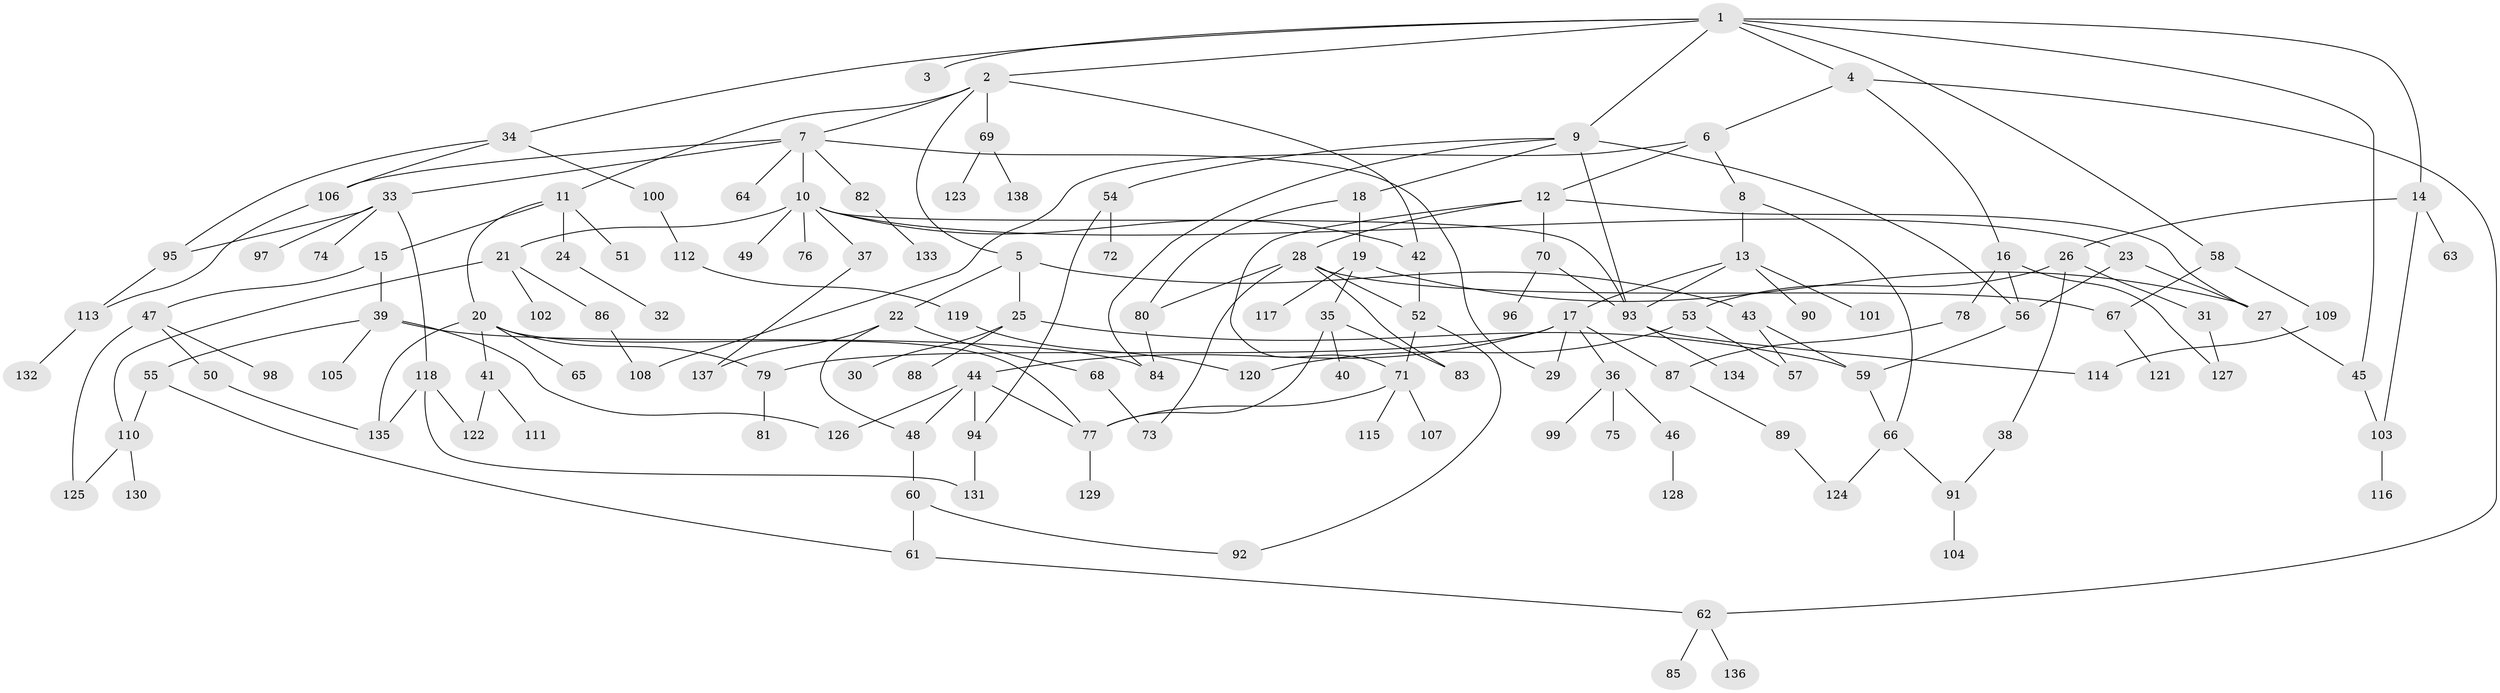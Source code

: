 // Generated by graph-tools (version 1.1) at 2025/10/02/27/25 16:10:55]
// undirected, 138 vertices, 187 edges
graph export_dot {
graph [start="1"]
  node [color=gray90,style=filled];
  1;
  2;
  3;
  4;
  5;
  6;
  7;
  8;
  9;
  10;
  11;
  12;
  13;
  14;
  15;
  16;
  17;
  18;
  19;
  20;
  21;
  22;
  23;
  24;
  25;
  26;
  27;
  28;
  29;
  30;
  31;
  32;
  33;
  34;
  35;
  36;
  37;
  38;
  39;
  40;
  41;
  42;
  43;
  44;
  45;
  46;
  47;
  48;
  49;
  50;
  51;
  52;
  53;
  54;
  55;
  56;
  57;
  58;
  59;
  60;
  61;
  62;
  63;
  64;
  65;
  66;
  67;
  68;
  69;
  70;
  71;
  72;
  73;
  74;
  75;
  76;
  77;
  78;
  79;
  80;
  81;
  82;
  83;
  84;
  85;
  86;
  87;
  88;
  89;
  90;
  91;
  92;
  93;
  94;
  95;
  96;
  97;
  98;
  99;
  100;
  101;
  102;
  103;
  104;
  105;
  106;
  107;
  108;
  109;
  110;
  111;
  112;
  113;
  114;
  115;
  116;
  117;
  118;
  119;
  120;
  121;
  122;
  123;
  124;
  125;
  126;
  127;
  128;
  129;
  130;
  131;
  132;
  133;
  134;
  135;
  136;
  137;
  138;
  1 -- 2;
  1 -- 3;
  1 -- 4;
  1 -- 9;
  1 -- 14;
  1 -- 34;
  1 -- 58;
  1 -- 45;
  2 -- 5;
  2 -- 7;
  2 -- 11;
  2 -- 42;
  2 -- 69;
  4 -- 6;
  4 -- 16;
  4 -- 62;
  5 -- 22;
  5 -- 25;
  5 -- 43;
  6 -- 8;
  6 -- 12;
  6 -- 108;
  7 -- 10;
  7 -- 29;
  7 -- 33;
  7 -- 64;
  7 -- 82;
  7 -- 106;
  8 -- 13;
  8 -- 66;
  9 -- 18;
  9 -- 54;
  9 -- 93;
  9 -- 56;
  9 -- 84;
  10 -- 21;
  10 -- 23;
  10 -- 37;
  10 -- 49;
  10 -- 76;
  10 -- 93;
  10 -- 42;
  11 -- 15;
  11 -- 20;
  11 -- 24;
  11 -- 51;
  12 -- 28;
  12 -- 70;
  12 -- 71;
  12 -- 27;
  13 -- 17;
  13 -- 90;
  13 -- 101;
  13 -- 93;
  14 -- 26;
  14 -- 63;
  14 -- 103;
  15 -- 39;
  15 -- 47;
  16 -- 56;
  16 -- 78;
  16 -- 127;
  17 -- 36;
  17 -- 44;
  17 -- 79;
  17 -- 87;
  17 -- 29;
  18 -- 19;
  18 -- 80;
  19 -- 35;
  19 -- 117;
  19 -- 27;
  20 -- 41;
  20 -- 65;
  20 -- 79;
  20 -- 135;
  20 -- 77;
  21 -- 86;
  21 -- 102;
  21 -- 110;
  22 -- 68;
  22 -- 137;
  22 -- 48;
  23 -- 27;
  23 -- 56;
  24 -- 32;
  25 -- 30;
  25 -- 88;
  25 -- 59;
  26 -- 31;
  26 -- 38;
  26 -- 53;
  27 -- 45;
  28 -- 52;
  28 -- 73;
  28 -- 80;
  28 -- 67;
  28 -- 83;
  31 -- 127;
  33 -- 74;
  33 -- 95;
  33 -- 97;
  33 -- 118;
  34 -- 100;
  34 -- 106;
  34 -- 95;
  35 -- 40;
  35 -- 77;
  35 -- 83;
  36 -- 46;
  36 -- 75;
  36 -- 99;
  37 -- 137;
  38 -- 91;
  39 -- 55;
  39 -- 105;
  39 -- 84;
  39 -- 126;
  41 -- 111;
  41 -- 122;
  42 -- 52;
  43 -- 59;
  43 -- 57;
  44 -- 48;
  44 -- 94;
  44 -- 126;
  44 -- 77;
  45 -- 103;
  46 -- 128;
  47 -- 50;
  47 -- 98;
  47 -- 125;
  48 -- 60;
  50 -- 135;
  52 -- 92;
  52 -- 71;
  53 -- 57;
  53 -- 120;
  54 -- 72;
  54 -- 94;
  55 -- 61;
  55 -- 110;
  56 -- 59;
  58 -- 67;
  58 -- 109;
  59 -- 66;
  60 -- 61;
  60 -- 92;
  61 -- 62;
  62 -- 85;
  62 -- 136;
  66 -- 91;
  66 -- 124;
  67 -- 121;
  68 -- 73;
  69 -- 123;
  69 -- 138;
  70 -- 96;
  70 -- 93;
  71 -- 107;
  71 -- 115;
  71 -- 77;
  77 -- 129;
  78 -- 87;
  79 -- 81;
  80 -- 84;
  82 -- 133;
  86 -- 108;
  87 -- 89;
  89 -- 124;
  91 -- 104;
  93 -- 114;
  93 -- 134;
  94 -- 131;
  95 -- 113;
  100 -- 112;
  103 -- 116;
  106 -- 113;
  109 -- 114;
  110 -- 125;
  110 -- 130;
  112 -- 119;
  113 -- 132;
  118 -- 131;
  118 -- 122;
  118 -- 135;
  119 -- 120;
}
